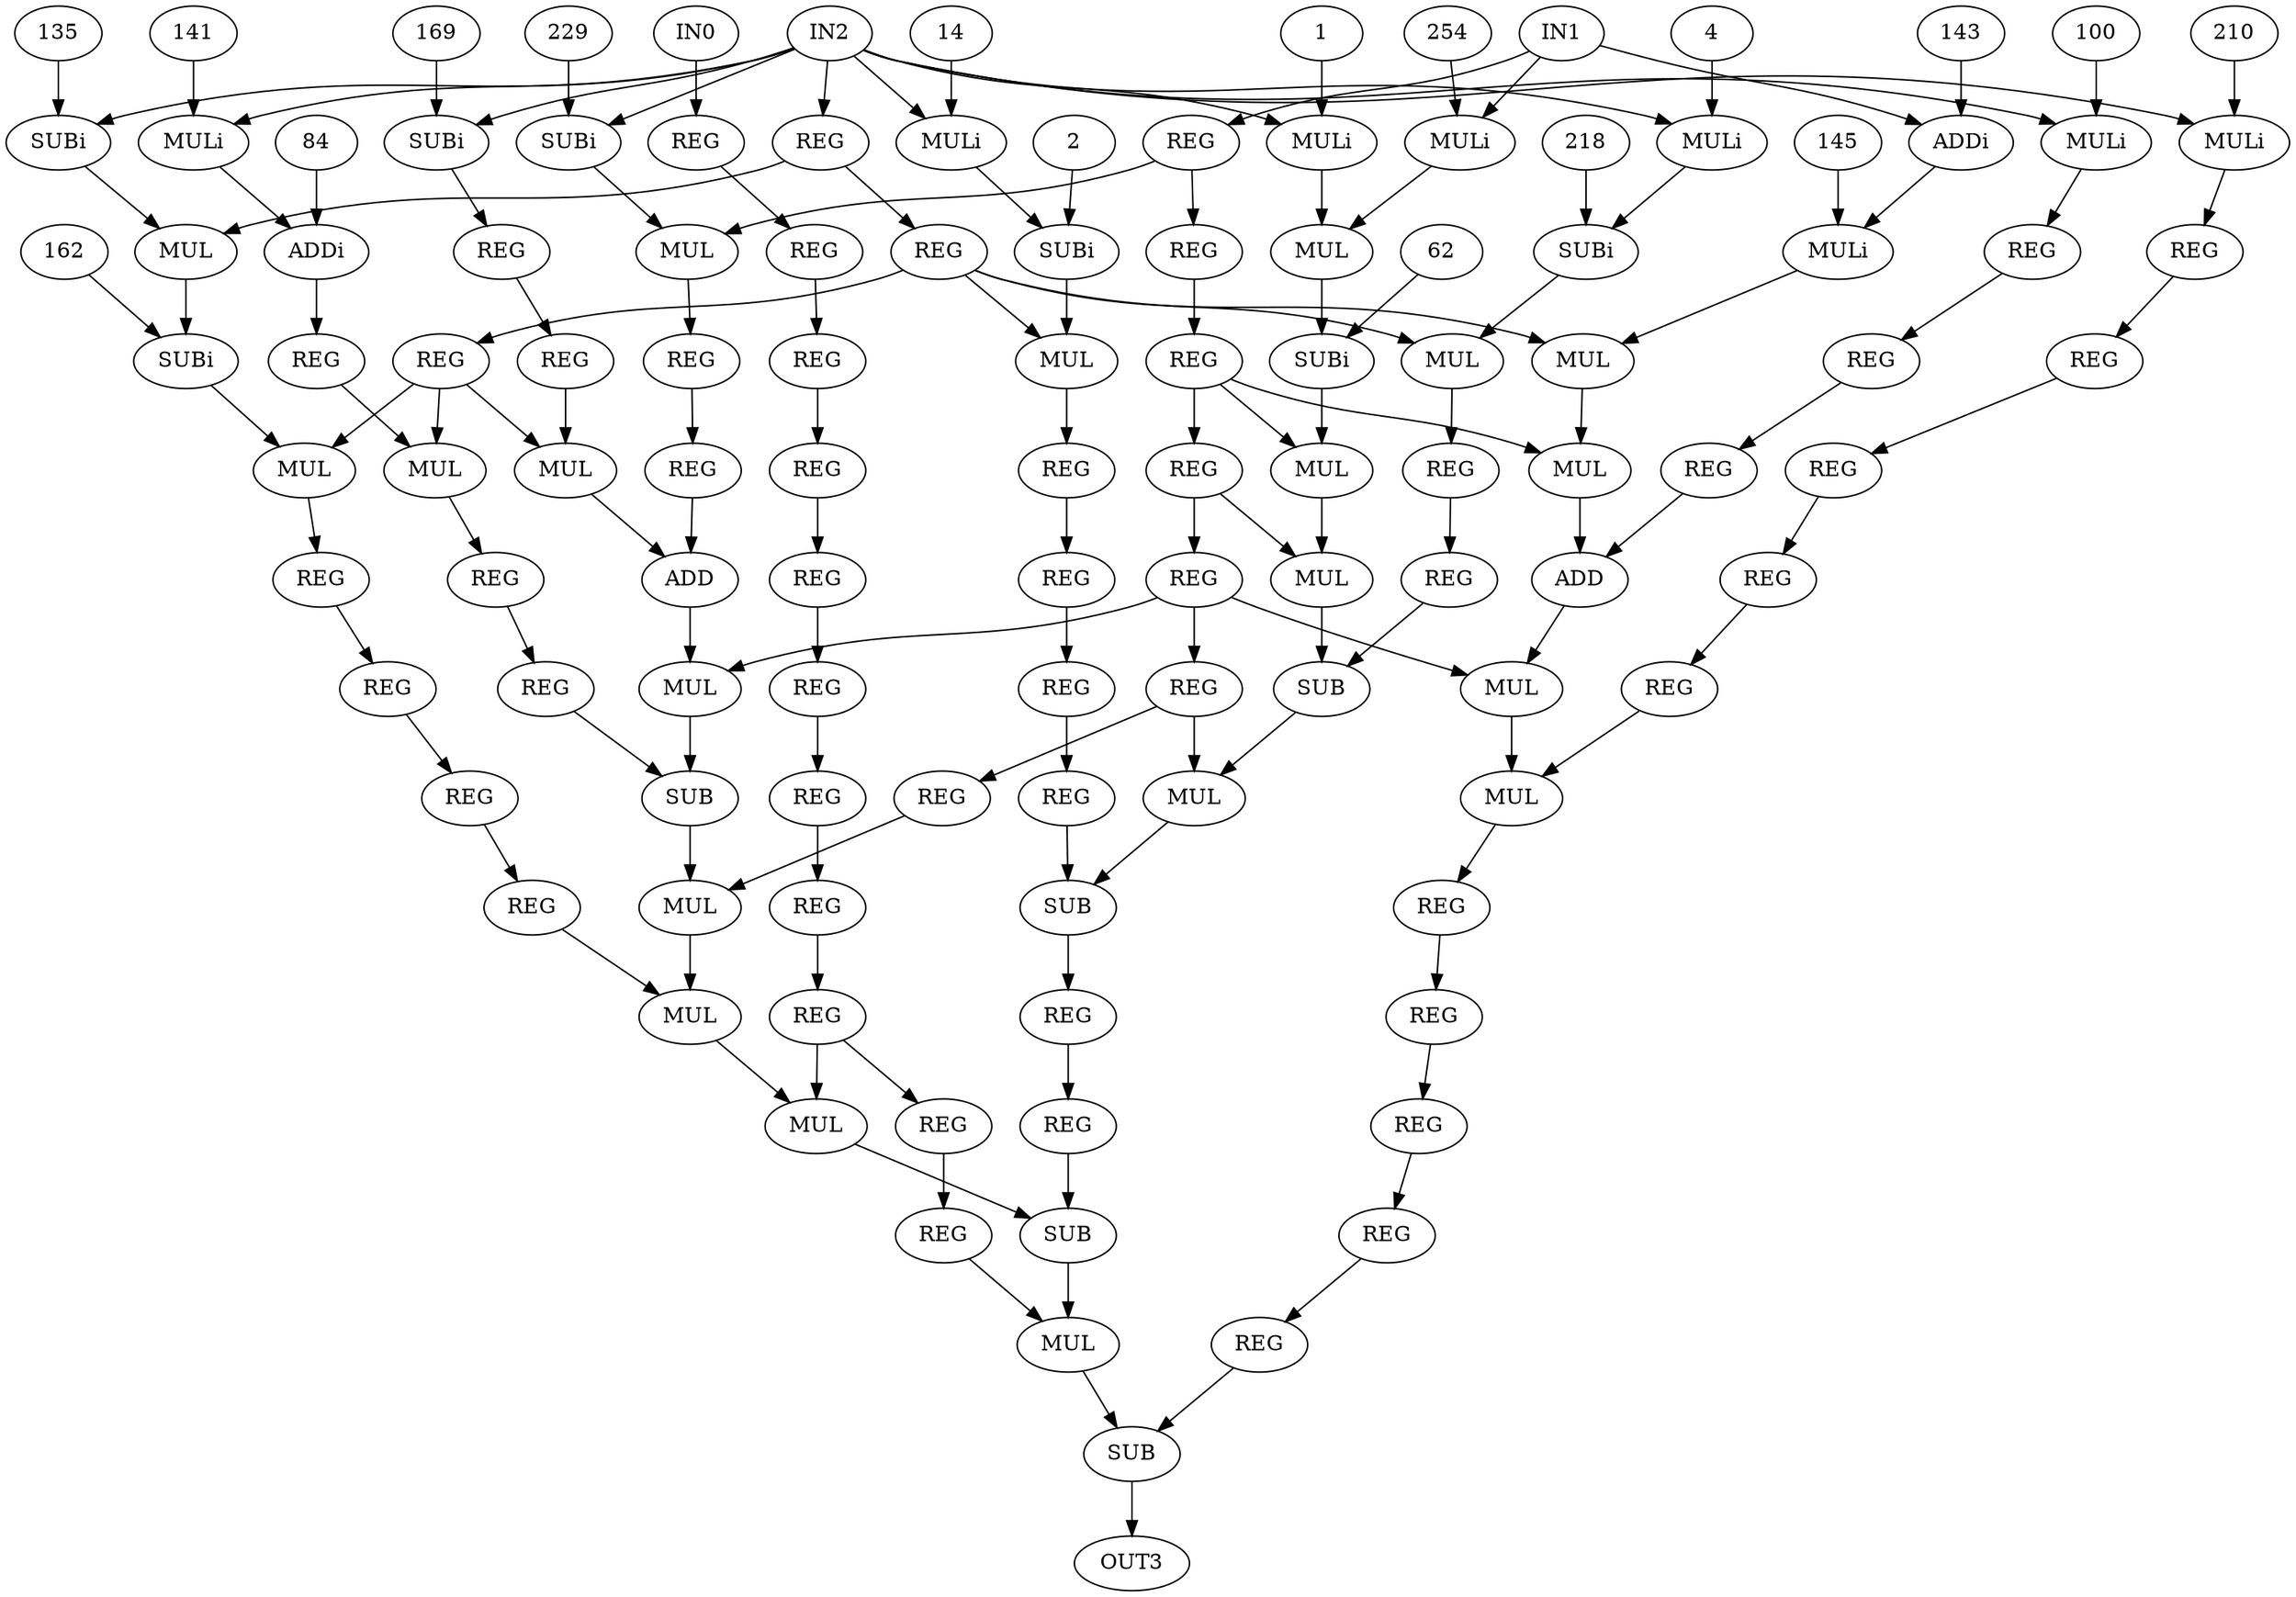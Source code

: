 digraph poly6{
 0 [ label = IN0 ]
 1 [ label = IN1 ]
 2 [ label = IN2 ]
 3 [ label = OUT3 ]
 4 [ label = MUL]
 5 [ label = MUL]
 6 [ label = MUL]
 7 [ label = MUL]
 8 [ label = MUL]
 9 [ label = MUL]
 10 [ label = MUL]
 11 [ label = MUL]
 12 [ label = MUL]
 13 [ label = MUL]
 14 [ label = MUL]
 15 [ label = MUL]
 16 [ label = MUL]
 17 [ label = MUL]
 18 [ label = MUL]
 19 [ label = MUL]
 20 [ label = MUL]
 21 [ label = MUL]
 22 [ label = MUL]
 23 [ label = MUL]
 24 [ label = SUB]
 25 [ label = SUB]
 26 [ label = SUB]
 27 [ label = SUB]
 28 [ label = SUB]
 29 [ label = ADD]
 30 [ label = ADD]
 31 [ label = ADDi, VALUE = 143]
 "31.143"[ label = 143 ]
 32 [ label = ADDi, VALUE = 84]
 "32.84"[ label = 84 ]
 33 [ label = MULi, VALUE = 254]
 "33.254"[ label = 254 ]
 34 [ label = MULi, VALUE = 145]
 "34.145"[ label = 145 ]
 35 [ label = MULi, VALUE = 141]
 "35.141"[ label = 141 ]
 36 [ label = MULi, VALUE = 14]
 "36.14"[ label = 14 ]
 37 [ label = MULi, VALUE = 4]
 "37.4"[ label = 4 ]
 38 [ label = MULi, VALUE = 210]
 "38.210"[ label = 210 ]
 39 [ label = MULi, VALUE = 100]
 "39.100"[ label = 100 ]
 40 [ label = MULi, VALUE = 1]
 "40.1"[ label = 1 ]
 41 [ label = SUBi, VALUE = 62]
 "41.62"[ label = 62 ]
 42 [ label = SUBi, VALUE = 135]
 "42.135"[ label = 135 ]
 43 [ label = SUBi, VALUE = 162]
 "43.162"[ label = 162 ]
 44 [ label = SUBi, VALUE = 2]
 "44.2"[ label = 2 ]
 45 [ label = SUBi, VALUE = 229]
 "45.229"[ label = 229 ]
 46 [ label = SUBi, VALUE = 218]
 "46.218"[ label = 218 ]
 47 [ label = SUBi, VALUE = 169]
 "47.169"[ label = 169 ]
 48 [ label = REG]
 49 [ label = REG]
 50 [ label = REG]
 51 [ label = REG]
 52 [ label = REG]
 53 [ label = REG]
 54 [ label = REG]
 55 [ label = REG]
 56 [ label = REG]
 57 [ label = REG]
 58 [ label = REG]
 59 [ label = REG]
 60 [ label = REG]
 61 [ label = REG]
 62 [ label = REG]
 63 [ label = REG]
 64 [ label = REG]
 65 [ label = REG]
 66 [ label = REG]
 67 [ label = REG]
 68 [ label = REG]
 69 [ label = REG]
 70 [ label = REG]
 71 [ label = REG]
 72 [ label = REG]
 73 [ label = REG]
 74 [ label = REG]
 75 [ label = REG]
 76 [ label = REG]
 77 [ label = REG]
 78 [ label = REG]
 79 [ label = REG]
 80 [ label = REG]
 81 [ label = REG]
 82 [ label = REG]
 83 [ label = REG]
 84 [ label = REG]
 85 [ label = REG]
 86 [ label = REG]
 87 [ label = REG]
 88 [ label = REG]
 89 [ label = REG]
 90 [ label = REG]
 91 [ label = REG]
 92 [ label = REG]
 93 [ label = REG]
 94 [ label = REG]
 95 [ label = REG]
 96 [ label = REG]
 97 [ label = REG]
 98 [ label = REG]
 99 [ label = REG]
 100 [ label = REG]
 0 -> 90
 1 -> 52
 1 -> 31
 1 -> 33
 2 -> 39
 2 -> 40
 2 -> 38
 2 -> 37
 2 -> 45
 2 -> 36
 2 -> 47
 2 -> 58
 2 -> 35
 2 -> 42
 4 -> 27
 5 -> 26
 6 -> 43
 7 -> 24
 8 -> 67
 9 -> 12
 10 -> 81
 11 -> 28
 12 -> 29
 13 -> 65
 14 -> 23
 15 -> 25
 16 -> 21
 17 -> 30
 18 -> 77
 19 -> 15
 20 -> 48
 21 -> 83
 22 -> 41
 23 -> 4
 24 -> 3
 25 -> 5
 26 -> 88
 27 -> 7
 28 -> 14
 29 -> 16
 30 -> 11
 "31.143" -> 31
 31 -> 34
 "32.84" -> 32
 32 -> 57
 "33.254" -> 33
 33 -> 22
 "34.145" -> 34
 34 -> 9
 "35.141" -> 35
 35 -> 32
 "36.14" -> 36
 36 -> 44
 "37.4" -> 37
 37 -> 46
 "38.210" -> 38
 38 -> 72
 "39.100" -> 39
 39 -> 69
 "40.1" -> 40
 40 -> 22
 "41.62" -> 41
 41 -> 19
 "42.135" -> 42
 42 -> 6
 "43.162" -> 43
 43 -> 18
 "44.2" -> 44
 44 -> 20
 "45.229" -> 45
 45 -> 13
 "46.218" -> 46
 46 -> 8
 "47.169" -> 47
 47 -> 63
 48 -> 49
 49 -> 50
 50 -> 51
 51 -> 26
 52 -> 53
 52 -> 13
 53 -> 54
 54 -> 55
 54 -> 12
 54 -> 19
 55 -> 56
 55 -> 15
 56 -> 16
 56 -> 61
 56 -> 11
 57 -> 10
 58 -> 59
 58 -> 6
 59 -> 9
 59 -> 8
 59 -> 20
 59 -> 60
 60 -> 10
 60 -> 17
 60 -> 18
 61 -> 5
 61 -> 62
 62 -> 14
 63 -> 64
 64 -> 17
 65 -> 66
 66 -> 30
 67 -> 68
 68 -> 25
 69 -> 70
 70 -> 71
 71 -> 29
 72 -> 73
 73 -> 74
 74 -> 75
 75 -> 76
 76 -> 21
 77 -> 78
 78 -> 79
 79 -> 80
 80 -> 23
 81 -> 82
 82 -> 28
 83 -> 84
 84 -> 85
 85 -> 86
 86 -> 87
 87 -> 24
 88 -> 89
 89 -> 27
 90 -> 91
 91 -> 92
 92 -> 93
 93 -> 94
 94 -> 95
 95 -> 96
 96 -> 97
 97 -> 98
 98 -> 4
 98 -> 99
 99 -> 100
 100 -> 7
}
